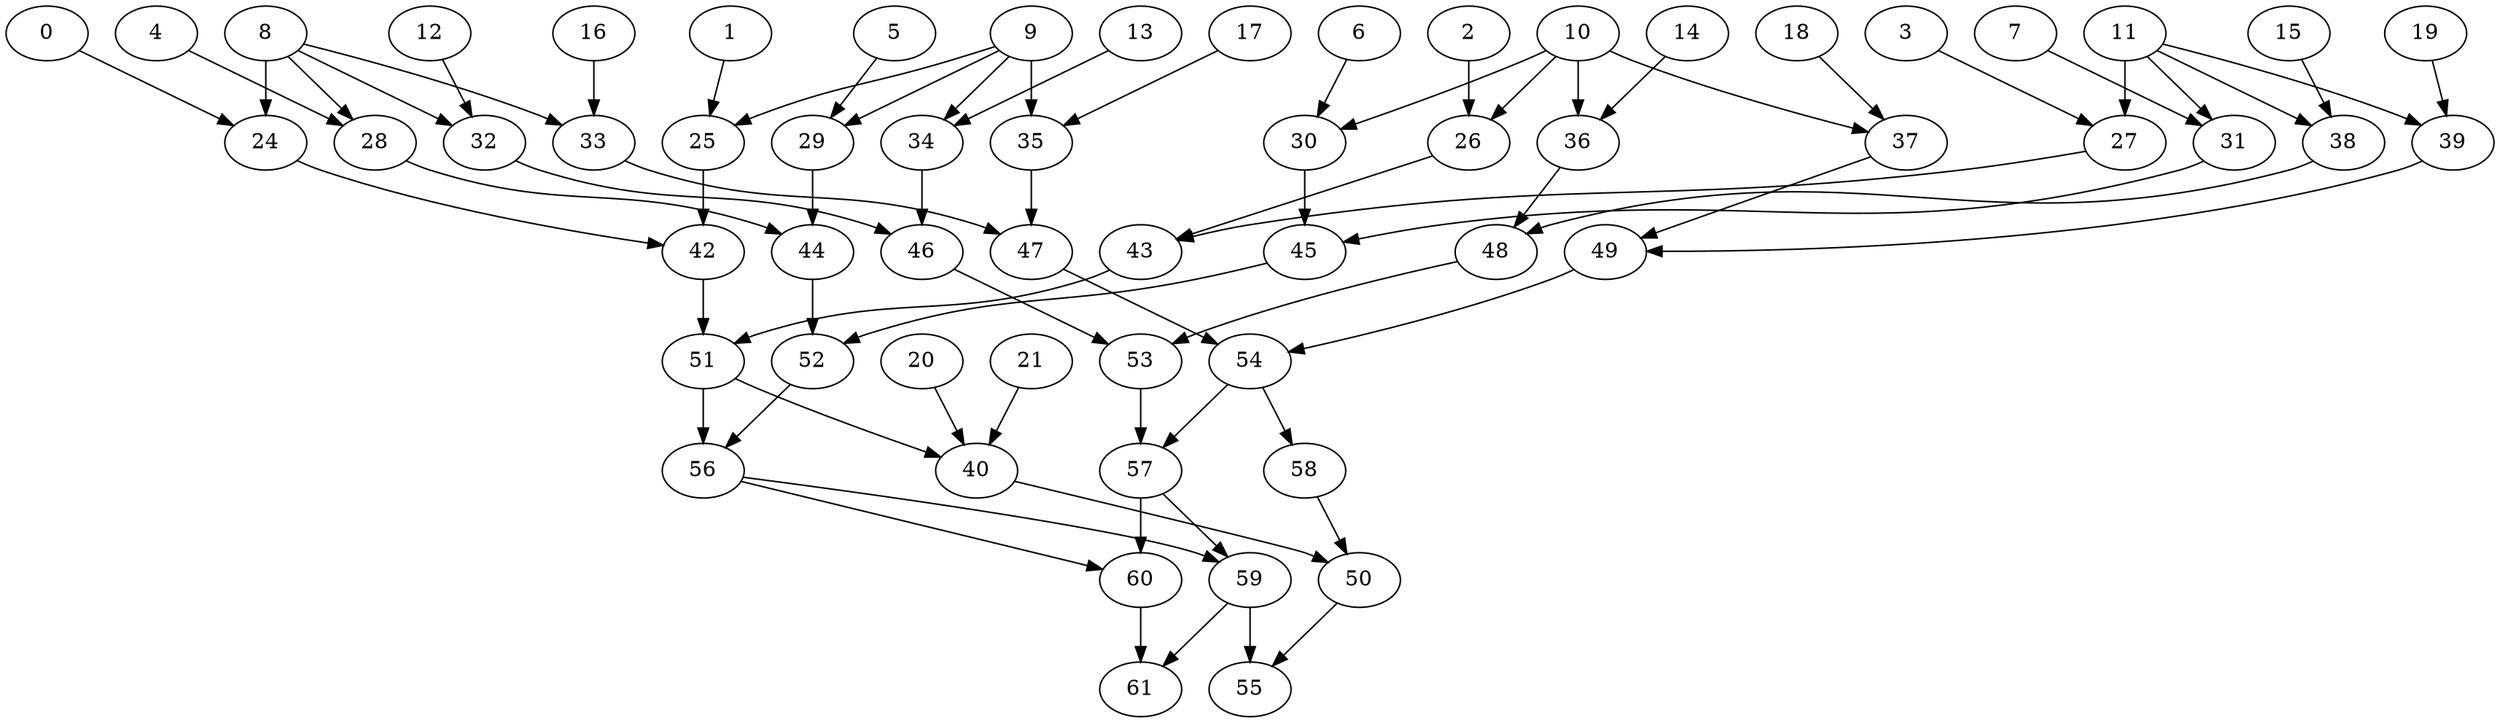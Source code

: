 digraph G {
    0;
    24;
    42;
    1;
    25;
    2;
    26;
    43;
    3;
    27;
    4;
    28;
    44;
    5;
    29;
    6;
    30;
    45;
    7;
    31;
    8;
    32;
    33;
    46;
    47;
    9;
    34;
    35;
    10;
    36;
    37;
    48;
    49;
    11;
    38;
    39;
    12;
    13;
    14;
    15;
    16;
    17;
    18;
    19;
    20;
    40;
    50;
    21;
    51;
    52;
    53;
    54;
    55;
    56;
    57;
    58;
    59;
    60;
    61;
    0 -> 24 [weight=0];
    24 -> 42 [weight=0];
    42 -> 51 [weight=5];
    1 -> 25 [weight=0];
    25 -> 42 [weight=1];
    2 -> 26 [weight=0];
    26 -> 43 [weight=0];
    43 -> 51 [weight=3];
    3 -> 27 [weight=0];
    27 -> 43 [weight=0];
    4 -> 28 [weight=0];
    28 -> 44 [weight=0];
    44 -> 52 [weight=7];
    5 -> 29 [weight=0];
    29 -> 44 [weight=0];
    6 -> 30 [weight=0];
    30 -> 45 [weight=4];
    45 -> 52 [weight=0];
    7 -> 31 [weight=0];
    31 -> 45 [weight=0];
    8 -> 24 [weight=3];
    8 -> 28 [weight=0];
    8 -> 32 [weight=0];
    8 -> 33 [weight=0];
    32 -> 46 [weight=0];
    33 -> 47 [weight=2];
    46 -> 53 [weight=0];
    47 -> 54 [weight=2];
    9 -> 25 [weight=0];
    9 -> 29 [weight=0];
    9 -> 34 [weight=0];
    9 -> 35 [weight=5];
    34 -> 46 [weight=4];
    35 -> 47 [weight=3];
    10 -> 26 [weight=0];
    10 -> 30 [weight=0];
    10 -> 36 [weight=7];
    10 -> 37 [weight=0];
    36 -> 48 [weight=0];
    37 -> 49 [weight=0];
    48 -> 53 [weight=0];
    49 -> 54 [weight=1];
    11 -> 27 [weight=6];
    11 -> 31 [weight=0];
    11 -> 38 [weight=0];
    11 -> 39 [weight=0];
    38 -> 48 [weight=1];
    39 -> 49 [weight=0];
    12 -> 32 [weight=0];
    13 -> 34 [weight=0];
    14 -> 36 [weight=0];
    15 -> 38 [weight=0];
    16 -> 33 [weight=1];
    17 -> 35 [weight=0];
    18 -> 37 [weight=0];
    19 -> 39 [weight=0];
    20 -> 40 [weight=1];
    40 -> 50 [weight=0];
    50 -> 55 [weight=3];
    21 -> 40 [weight=1];
    51 -> 40 [weight=0];
    51 -> 56 [weight=2];
    52 -> 56 [weight=1];
    53 -> 57 [weight=4];
    54 -> 57 [weight=0];
    54 -> 58 [weight=0];
    56 -> 59 [weight=0];
    56 -> 60 [weight=0];
    57 -> 59 [weight=0];
    57 -> 60 [weight=2];
    58 -> 50 [weight=0];
    59 -> 55 [weight=5];
    59 -> 61 [weight=2];
    60 -> 61 [weight=0];
}
